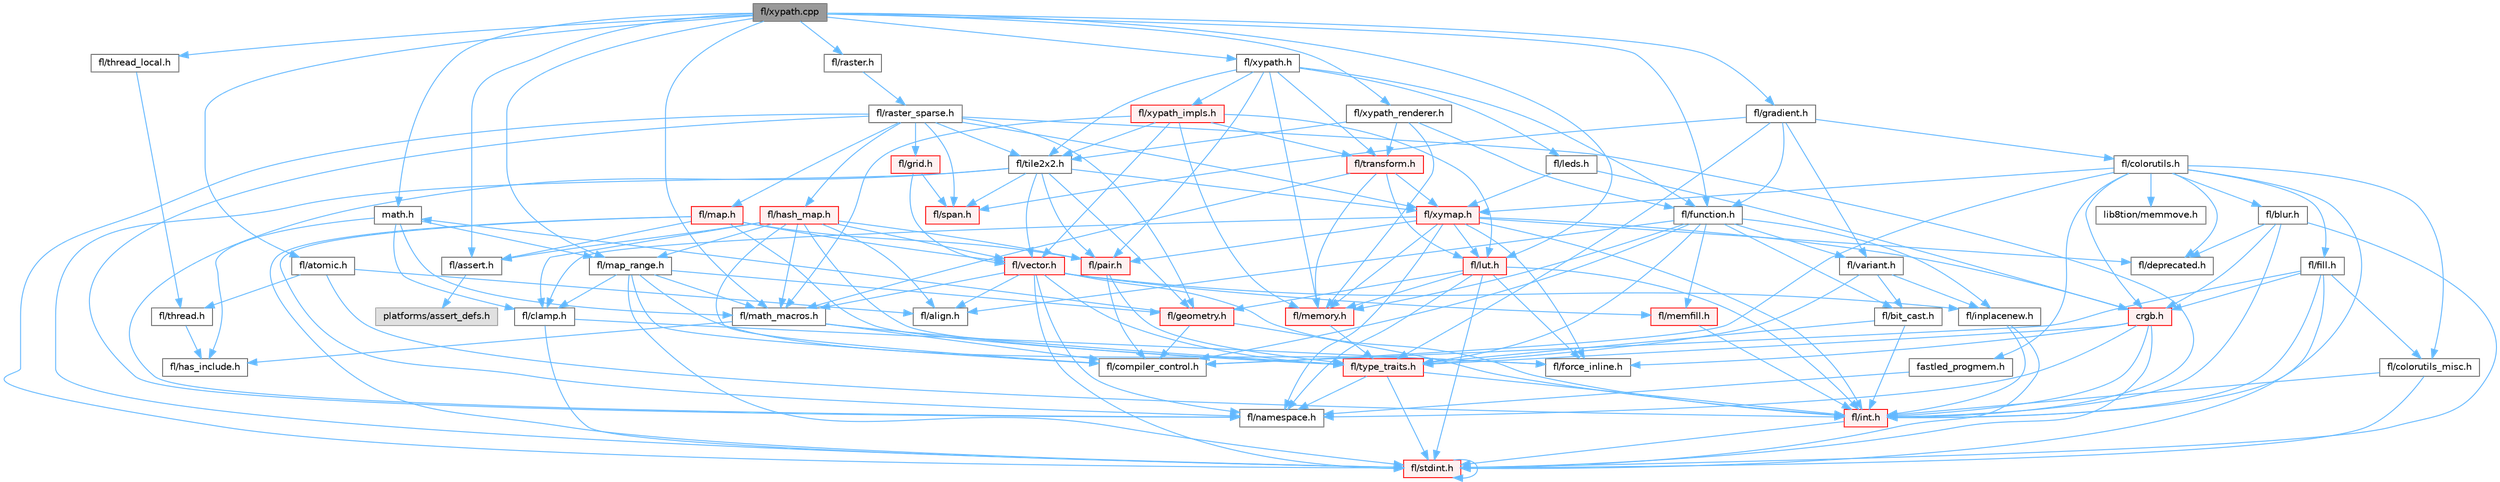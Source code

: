 digraph "fl/xypath.cpp"
{
 // INTERACTIVE_SVG=YES
 // LATEX_PDF_SIZE
  bgcolor="transparent";
  edge [fontname=Helvetica,fontsize=10,labelfontname=Helvetica,labelfontsize=10];
  node [fontname=Helvetica,fontsize=10,shape=box,height=0.2,width=0.4];
  Node1 [id="Node000001",label="fl/xypath.cpp",height=0.2,width=0.4,color="gray40", fillcolor="grey60", style="filled", fontcolor="black",tooltip=" "];
  Node1 -> Node2 [id="edge1_Node000001_Node000002",color="steelblue1",style="solid",tooltip=" "];
  Node2 [id="Node000002",label="math.h",height=0.2,width=0.4,color="grey40", fillcolor="white", style="filled",URL="$df/db1/math_8h.html",tooltip=" "];
  Node2 -> Node3 [id="edge2_Node000002_Node000003",color="steelblue1",style="solid",tooltip=" "];
  Node3 [id="Node000003",label="fl/has_include.h",height=0.2,width=0.4,color="grey40", fillcolor="white", style="filled",URL="$da/d99/has__include_8h.html",tooltip=" "];
  Node2 -> Node4 [id="edge3_Node000002_Node000004",color="steelblue1",style="solid",tooltip=" "];
  Node4 [id="Node000004",label="fl/clamp.h",height=0.2,width=0.4,color="grey40", fillcolor="white", style="filled",URL="$d6/dd3/clamp_8h.html",tooltip=" "];
  Node4 -> Node5 [id="edge4_Node000004_Node000005",color="steelblue1",style="solid",tooltip=" "];
  Node5 [id="Node000005",label="fl/stdint.h",height=0.2,width=0.4,color="red", fillcolor="#FFF0F0", style="filled",URL="$df/dd8/stdint_8h.html",tooltip=" "];
  Node5 -> Node5 [id="edge5_Node000005_Node000005",color="steelblue1",style="solid",tooltip=" "];
  Node4 -> Node7 [id="edge6_Node000004_Node000007",color="steelblue1",style="solid",tooltip=" "];
  Node7 [id="Node000007",label="fl/force_inline.h",height=0.2,width=0.4,color="grey40", fillcolor="white", style="filled",URL="$d4/d64/force__inline_8h.html",tooltip=" "];
  Node2 -> Node8 [id="edge7_Node000002_Node000008",color="steelblue1",style="solid",tooltip=" "];
  Node8 [id="Node000008",label="fl/map_range.h",height=0.2,width=0.4,color="grey40", fillcolor="white", style="filled",URL="$d1/d47/map__range_8h.html",tooltip=" "];
  Node8 -> Node5 [id="edge8_Node000008_Node000005",color="steelblue1",style="solid",tooltip=" "];
  Node8 -> Node4 [id="edge9_Node000008_Node000004",color="steelblue1",style="solid",tooltip=" "];
  Node8 -> Node7 [id="edge10_Node000008_Node000007",color="steelblue1",style="solid",tooltip=" "];
  Node8 -> Node9 [id="edge11_Node000008_Node000009",color="steelblue1",style="solid",tooltip=" "];
  Node9 [id="Node000009",label="fl/math_macros.h",height=0.2,width=0.4,color="grey40", fillcolor="white", style="filled",URL="$d8/db8/math__macros_8h.html",tooltip=" "];
  Node9 -> Node3 [id="edge12_Node000009_Node000003",color="steelblue1",style="solid",tooltip=" "];
  Node9 -> Node10 [id="edge13_Node000009_Node000010",color="steelblue1",style="solid",tooltip=" "];
  Node10 [id="Node000010",label="fl/compiler_control.h",height=0.2,width=0.4,color="grey40", fillcolor="white", style="filled",URL="$d4/d54/compiler__control_8h.html",tooltip=" "];
  Node9 -> Node11 [id="edge14_Node000009_Node000011",color="steelblue1",style="solid",tooltip=" "];
  Node11 [id="Node000011",label="fl/type_traits.h",height=0.2,width=0.4,color="red", fillcolor="#FFF0F0", style="filled",URL="$df/d63/type__traits_8h.html",tooltip=" "];
  Node11 -> Node5 [id="edge15_Node000011_Node000005",color="steelblue1",style="solid",tooltip=" "];
  Node11 -> Node18 [id="edge16_Node000011_Node000018",color="steelblue1",style="solid",tooltip=" "];
  Node18 [id="Node000018",label="fl/namespace.h",height=0.2,width=0.4,color="grey40", fillcolor="white", style="filled",URL="$df/d2a/namespace_8h.html",tooltip="Implements the FastLED namespace macros."];
  Node11 -> Node14 [id="edge17_Node000011_Node000014",color="steelblue1",style="solid",tooltip=" "];
  Node14 [id="Node000014",label="fl/int.h",height=0.2,width=0.4,color="red", fillcolor="#FFF0F0", style="filled",URL="$d3/d7e/int_8h.html",tooltip=" "];
  Node14 -> Node5 [id="edge18_Node000014_Node000005",color="steelblue1",style="solid",tooltip=" "];
  Node8 -> Node10 [id="edge19_Node000008_Node000010",color="steelblue1",style="solid",tooltip=" "];
  Node8 -> Node16 [id="edge20_Node000008_Node000016",color="steelblue1",style="solid",tooltip=" "];
  Node16 [id="Node000016",label="fl/geometry.h",height=0.2,width=0.4,color="red", fillcolor="#FFF0F0", style="filled",URL="$d4/d67/geometry_8h.html",tooltip=" "];
  Node16 -> Node14 [id="edge21_Node000016_Node000014",color="steelblue1",style="solid",tooltip=" "];
  Node16 -> Node2 [id="edge22_Node000016_Node000002",color="steelblue1",style="solid",tooltip=" "];
  Node16 -> Node10 [id="edge23_Node000016_Node000010",color="steelblue1",style="solid",tooltip=" "];
  Node2 -> Node9 [id="edge24_Node000002_Node000009",color="steelblue1",style="solid",tooltip=" "];
  Node1 -> Node51 [id="edge25_Node000001_Node000051",color="steelblue1",style="solid",tooltip=" "];
  Node51 [id="Node000051",label="fl/assert.h",height=0.2,width=0.4,color="grey40", fillcolor="white", style="filled",URL="$dc/da7/assert_8h.html",tooltip=" "];
  Node51 -> Node52 [id="edge26_Node000051_Node000052",color="steelblue1",style="solid",tooltip=" "];
  Node52 [id="Node000052",label="platforms/assert_defs.h",height=0.2,width=0.4,color="grey60", fillcolor="#E0E0E0", style="filled",tooltip=" "];
  Node1 -> Node53 [id="edge27_Node000001_Node000053",color="steelblue1",style="solid",tooltip=" "];
  Node53 [id="Node000053",label="fl/function.h",height=0.2,width=0.4,color="grey40", fillcolor="white", style="filled",URL="$dd/d67/function_8h.html",tooltip=" "];
  Node53 -> Node19 [id="edge28_Node000053_Node000019",color="steelblue1",style="solid",tooltip=" "];
  Node19 [id="Node000019",label="fl/memory.h",height=0.2,width=0.4,color="red", fillcolor="#FFF0F0", style="filled",URL="$dc/d18/memory_8h.html",tooltip=" "];
  Node19 -> Node11 [id="edge29_Node000019_Node000011",color="steelblue1",style="solid",tooltip=" "];
  Node53 -> Node11 [id="edge30_Node000053_Node000011",color="steelblue1",style="solid",tooltip=" "];
  Node53 -> Node10 [id="edge31_Node000053_Node000010",color="steelblue1",style="solid",tooltip=" "];
  Node53 -> Node36 [id="edge32_Node000053_Node000036",color="steelblue1",style="solid",tooltip=" "];
  Node36 [id="Node000036",label="fl/variant.h",height=0.2,width=0.4,color="grey40", fillcolor="white", style="filled",URL="$d6/d10/variant_8h.html",tooltip=" "];
  Node36 -> Node30 [id="edge33_Node000036_Node000030",color="steelblue1",style="solid",tooltip=" "];
  Node30 [id="Node000030",label="fl/inplacenew.h",height=0.2,width=0.4,color="grey40", fillcolor="white", style="filled",URL="$db/d36/inplacenew_8h.html",tooltip=" "];
  Node30 -> Node5 [id="edge34_Node000030_Node000005",color="steelblue1",style="solid",tooltip=" "];
  Node30 -> Node14 [id="edge35_Node000030_Node000014",color="steelblue1",style="solid",tooltip=" "];
  Node36 -> Node11 [id="edge36_Node000036_Node000011",color="steelblue1",style="solid",tooltip=" "];
  Node36 -> Node33 [id="edge37_Node000036_Node000033",color="steelblue1",style="solid",tooltip=" "];
  Node33 [id="Node000033",label="fl/bit_cast.h",height=0.2,width=0.4,color="grey40", fillcolor="white", style="filled",URL="$df/d72/bit__cast_8h.html",tooltip=" "];
  Node33 -> Node11 [id="edge38_Node000033_Node000011",color="steelblue1",style="solid",tooltip=" "];
  Node33 -> Node14 [id="edge39_Node000033_Node000014",color="steelblue1",style="solid",tooltip=" "];
  Node53 -> Node31 [id="edge40_Node000053_Node000031",color="steelblue1",style="solid",tooltip=" "];
  Node31 [id="Node000031",label="fl/memfill.h",height=0.2,width=0.4,color="red", fillcolor="#FFF0F0", style="filled",URL="$d0/dda/memfill_8h.html",tooltip=" "];
  Node31 -> Node14 [id="edge41_Node000031_Node000014",color="steelblue1",style="solid",tooltip=" "];
  Node53 -> Node30 [id="edge42_Node000053_Node000030",color="steelblue1",style="solid",tooltip=" "];
  Node53 -> Node33 [id="edge43_Node000053_Node000033",color="steelblue1",style="solid",tooltip=" "];
  Node53 -> Node43 [id="edge44_Node000053_Node000043",color="steelblue1",style="solid",tooltip=" "];
  Node43 [id="Node000043",label="fl/align.h",height=0.2,width=0.4,color="grey40", fillcolor="white", style="filled",URL="$d1/ddf/align_8h.html",tooltip=" "];
  Node1 -> Node54 [id="edge45_Node000001_Node000054",color="steelblue1",style="solid",tooltip=" "];
  Node54 [id="Node000054",label="fl/gradient.h",height=0.2,width=0.4,color="grey40", fillcolor="white", style="filled",URL="$db/dfe/gradient_8h.html",tooltip=" "];
  Node54 -> Node55 [id="edge46_Node000054_Node000055",color="steelblue1",style="solid",tooltip=" "];
  Node55 [id="Node000055",label="fl/colorutils.h",height=0.2,width=0.4,color="grey40", fillcolor="white", style="filled",URL="$d7/df9/fl_2colorutils_8h.html",tooltip="Utility functions for color fill, palettes, blending, and more."];
  Node55 -> Node14 [id="edge47_Node000055_Node000014",color="steelblue1",style="solid",tooltip=" "];
  Node55 -> Node56 [id="edge48_Node000055_Node000056",color="steelblue1",style="solid",tooltip=" "];
  Node56 [id="Node000056",label="crgb.h",height=0.2,width=0.4,color="red", fillcolor="#FFF0F0", style="filled",URL="$db/dd1/crgb_8h.html",tooltip="Defines the red, green, and blue (RGB) pixel struct."];
  Node56 -> Node5 [id="edge49_Node000056_Node000005",color="steelblue1",style="solid",tooltip=" "];
  Node56 -> Node14 [id="edge50_Node000056_Node000014",color="steelblue1",style="solid",tooltip=" "];
  Node56 -> Node18 [id="edge51_Node000056_Node000018",color="steelblue1",style="solid",tooltip=" "];
  Node56 -> Node7 [id="edge52_Node000056_Node000007",color="steelblue1",style="solid",tooltip=" "];
  Node56 -> Node11 [id="edge53_Node000056_Node000011",color="steelblue1",style="solid",tooltip=" "];
  Node55 -> Node63 [id="edge54_Node000055_Node000063",color="steelblue1",style="solid",tooltip=" "];
  Node63 [id="Node000063",label="fastled_progmem.h",height=0.2,width=0.4,color="grey40", fillcolor="white", style="filled",URL="$df/dab/fastled__progmem_8h.html",tooltip="Wrapper definitions to allow seamless use of PROGMEM in environments that have it."];
  Node63 -> Node18 [id="edge55_Node000063_Node000018",color="steelblue1",style="solid",tooltip=" "];
  Node55 -> Node64 [id="edge56_Node000055_Node000064",color="steelblue1",style="solid",tooltip=" "];
  Node64 [id="Node000064",label="fl/blur.h",height=0.2,width=0.4,color="grey40", fillcolor="white", style="filled",URL="$d4/df5/blur_8h.html",tooltip=" "];
  Node64 -> Node5 [id="edge57_Node000064_Node000005",color="steelblue1",style="solid",tooltip=" "];
  Node64 -> Node14 [id="edge58_Node000064_Node000014",color="steelblue1",style="solid",tooltip=" "];
  Node64 -> Node56 [id="edge59_Node000064_Node000056",color="steelblue1",style="solid",tooltip=" "];
  Node64 -> Node37 [id="edge60_Node000064_Node000037",color="steelblue1",style="solid",tooltip=" "];
  Node37 [id="Node000037",label="fl/deprecated.h",height=0.2,width=0.4,color="grey40", fillcolor="white", style="filled",URL="$d4/dce/deprecated_8h.html",tooltip=" "];
  Node55 -> Node65 [id="edge61_Node000055_Node000065",color="steelblue1",style="solid",tooltip=" "];
  Node65 [id="Node000065",label="fl/colorutils_misc.h",height=0.2,width=0.4,color="grey40", fillcolor="white", style="filled",URL="$dd/db2/colorutils__misc_8h.html",tooltip=" "];
  Node65 -> Node5 [id="edge62_Node000065_Node000005",color="steelblue1",style="solid",tooltip=" "];
  Node65 -> Node14 [id="edge63_Node000065_Node000014",color="steelblue1",style="solid",tooltip=" "];
  Node55 -> Node37 [id="edge64_Node000055_Node000037",color="steelblue1",style="solid",tooltip=" "];
  Node55 -> Node66 [id="edge65_Node000055_Node000066",color="steelblue1",style="solid",tooltip=" "];
  Node66 [id="Node000066",label="fl/fill.h",height=0.2,width=0.4,color="grey40", fillcolor="white", style="filled",URL="$d2/d78/fill_8h.html",tooltip=" "];
  Node66 -> Node56 [id="edge66_Node000066_Node000056",color="steelblue1",style="solid",tooltip=" "];
  Node66 -> Node65 [id="edge67_Node000066_Node000065",color="steelblue1",style="solid",tooltip=" "];
  Node66 -> Node14 [id="edge68_Node000066_Node000014",color="steelblue1",style="solid",tooltip=" "];
  Node66 -> Node5 [id="edge69_Node000066_Node000005",color="steelblue1",style="solid",tooltip=" "];
  Node66 -> Node10 [id="edge70_Node000066_Node000010",color="steelblue1",style="solid",tooltip=" "];
  Node55 -> Node67 [id="edge71_Node000055_Node000067",color="steelblue1",style="solid",tooltip=" "];
  Node67 [id="Node000067",label="fl/xymap.h",height=0.2,width=0.4,color="red", fillcolor="#FFF0F0", style="filled",URL="$da/d61/xymap_8h.html",tooltip=" "];
  Node67 -> Node14 [id="edge72_Node000067_Node000014",color="steelblue1",style="solid",tooltip=" "];
  Node67 -> Node18 [id="edge73_Node000067_Node000018",color="steelblue1",style="solid",tooltip=" "];
  Node67 -> Node7 [id="edge74_Node000067_Node000007",color="steelblue1",style="solid",tooltip=" "];
  Node67 -> Node68 [id="edge75_Node000067_Node000068",color="steelblue1",style="solid",tooltip=" "];
  Node68 [id="Node000068",label="fl/pair.h",height=0.2,width=0.4,color="red", fillcolor="#FFF0F0", style="filled",URL="$d3/d41/pair_8h.html",tooltip=" "];
  Node68 -> Node10 [id="edge76_Node000068_Node000010",color="steelblue1",style="solid",tooltip=" "];
  Node68 -> Node11 [id="edge77_Node000068_Node000011",color="steelblue1",style="solid",tooltip=" "];
  Node67 -> Node56 [id="edge78_Node000067_Node000056",color="steelblue1",style="solid",tooltip=" "];
  Node67 -> Node4 [id="edge79_Node000067_Node000004",color="steelblue1",style="solid",tooltip=" "];
  Node67 -> Node69 [id="edge80_Node000067_Node000069",color="steelblue1",style="solid",tooltip=" "];
  Node69 [id="Node000069",label="fl/lut.h",height=0.2,width=0.4,color="red", fillcolor="#FFF0F0", style="filled",URL="$db/d54/lut_8h.html",tooltip=" "];
  Node69 -> Node7 [id="edge81_Node000069_Node000007",color="steelblue1",style="solid",tooltip=" "];
  Node69 -> Node19 [id="edge82_Node000069_Node000019",color="steelblue1",style="solid",tooltip=" "];
  Node69 -> Node5 [id="edge83_Node000069_Node000005",color="steelblue1",style="solid",tooltip=" "];
  Node69 -> Node14 [id="edge84_Node000069_Node000014",color="steelblue1",style="solid",tooltip=" "];
  Node69 -> Node16 [id="edge85_Node000069_Node000016",color="steelblue1",style="solid",tooltip=" "];
  Node69 -> Node18 [id="edge86_Node000069_Node000018",color="steelblue1",style="solid",tooltip=" "];
  Node67 -> Node19 [id="edge87_Node000067_Node000019",color="steelblue1",style="solid",tooltip=" "];
  Node67 -> Node37 [id="edge88_Node000067_Node000037",color="steelblue1",style="solid",tooltip=" "];
  Node55 -> Node71 [id="edge89_Node000055_Node000071",color="steelblue1",style="solid",tooltip=" "];
  Node71 [id="Node000071",label="lib8tion/memmove.h",height=0.2,width=0.4,color="grey40", fillcolor="white", style="filled",URL="$d9/d72/memmove_8h.html",tooltip=" "];
  Node55 -> Node10 [id="edge90_Node000055_Node000010",color="steelblue1",style="solid",tooltip=" "];
  Node54 -> Node53 [id="edge91_Node000054_Node000053",color="steelblue1",style="solid",tooltip=" "];
  Node54 -> Node49 [id="edge92_Node000054_Node000049",color="steelblue1",style="solid",tooltip=" "];
  Node49 [id="Node000049",label="fl/span.h",height=0.2,width=0.4,color="red", fillcolor="#FFF0F0", style="filled",URL="$d4/d7a/span_8h.html",tooltip=" "];
  Node54 -> Node11 [id="edge93_Node000054_Node000011",color="steelblue1",style="solid",tooltip=" "];
  Node54 -> Node36 [id="edge94_Node000054_Node000036",color="steelblue1",style="solid",tooltip=" "];
  Node1 -> Node69 [id="edge95_Node000001_Node000069",color="steelblue1",style="solid",tooltip=" "];
  Node1 -> Node8 [id="edge96_Node000001_Node000008",color="steelblue1",style="solid",tooltip=" "];
  Node1 -> Node9 [id="edge97_Node000001_Node000009",color="steelblue1",style="solid",tooltip=" "];
  Node1 -> Node72 [id="edge98_Node000001_Node000072",color="steelblue1",style="solid",tooltip=" "];
  Node72 [id="Node000072",label="fl/raster.h",height=0.2,width=0.4,color="grey40", fillcolor="white", style="filled",URL="$d1/d1e/raster_8h.html",tooltip=" "];
  Node72 -> Node73 [id="edge99_Node000072_Node000073",color="steelblue1",style="solid",tooltip=" "];
  Node73 [id="Node000073",label="fl/raster_sparse.h",height=0.2,width=0.4,color="grey40", fillcolor="white", style="filled",URL="$d4/df9/raster__sparse_8h.html",tooltip=" "];
  Node73 -> Node5 [id="edge100_Node000073_Node000005",color="steelblue1",style="solid",tooltip=" "];
  Node73 -> Node14 [id="edge101_Node000073_Node000014",color="steelblue1",style="solid",tooltip=" "];
  Node73 -> Node16 [id="edge102_Node000073_Node000016",color="steelblue1",style="solid",tooltip=" "];
  Node73 -> Node74 [id="edge103_Node000073_Node000074",color="steelblue1",style="solid",tooltip=" "];
  Node74 [id="Node000074",label="fl/grid.h",height=0.2,width=0.4,color="red", fillcolor="#FFF0F0", style="filled",URL="$da/d15/grid_8h.html",tooltip=" "];
  Node74 -> Node49 [id="edge104_Node000074_Node000049",color="steelblue1",style="solid",tooltip=" "];
  Node74 -> Node46 [id="edge105_Node000074_Node000046",color="steelblue1",style="solid",tooltip=" "];
  Node46 [id="Node000046",label="fl/vector.h",height=0.2,width=0.4,color="red", fillcolor="#FFF0F0", style="filled",URL="$d6/d68/vector_8h.html",tooltip=" "];
  Node46 -> Node5 [id="edge106_Node000046_Node000005",color="steelblue1",style="solid",tooltip=" "];
  Node46 -> Node14 [id="edge107_Node000046_Node000014",color="steelblue1",style="solid",tooltip=" "];
  Node46 -> Node9 [id="edge108_Node000046_Node000009",color="steelblue1",style="solid",tooltip=" "];
  Node46 -> Node31 [id="edge109_Node000046_Node000031",color="steelblue1",style="solid",tooltip=" "];
  Node46 -> Node18 [id="edge110_Node000046_Node000018",color="steelblue1",style="solid",tooltip=" "];
  Node46 -> Node11 [id="edge111_Node000046_Node000011",color="steelblue1",style="solid",tooltip=" "];
  Node46 -> Node30 [id="edge112_Node000046_Node000030",color="steelblue1",style="solid",tooltip=" "];
  Node46 -> Node43 [id="edge113_Node000046_Node000043",color="steelblue1",style="solid",tooltip=" "];
  Node73 -> Node75 [id="edge114_Node000073_Node000075",color="steelblue1",style="solid",tooltip=" "];
  Node75 [id="Node000075",label="fl/hash_map.h",height=0.2,width=0.4,color="red", fillcolor="#FFF0F0", style="filled",URL="$d6/d13/hash__map_8h.html",tooltip=" "];
  Node75 -> Node51 [id="edge115_Node000075_Node000051",color="steelblue1",style="solid",tooltip=" "];
  Node75 -> Node4 [id="edge116_Node000075_Node000004",color="steelblue1",style="solid",tooltip=" "];
  Node75 -> Node8 [id="edge117_Node000075_Node000008",color="steelblue1",style="solid",tooltip=" "];
  Node75 -> Node68 [id="edge118_Node000075_Node000068",color="steelblue1",style="solid",tooltip=" "];
  Node75 -> Node11 [id="edge119_Node000075_Node000011",color="steelblue1",style="solid",tooltip=" "];
  Node75 -> Node46 [id="edge120_Node000075_Node000046",color="steelblue1",style="solid",tooltip=" "];
  Node75 -> Node43 [id="edge121_Node000075_Node000043",color="steelblue1",style="solid",tooltip=" "];
  Node75 -> Node10 [id="edge122_Node000075_Node000010",color="steelblue1",style="solid",tooltip=" "];
  Node75 -> Node9 [id="edge123_Node000075_Node000009",color="steelblue1",style="solid",tooltip=" "];
  Node73 -> Node81 [id="edge124_Node000073_Node000081",color="steelblue1",style="solid",tooltip=" "];
  Node81 [id="Node000081",label="fl/map.h",height=0.2,width=0.4,color="red", fillcolor="#FFF0F0", style="filled",URL="$dc/db7/map_8h.html",tooltip=" "];
  Node81 -> Node5 [id="edge125_Node000081_Node000005",color="steelblue1",style="solid",tooltip=" "];
  Node81 -> Node51 [id="edge126_Node000081_Node000051",color="steelblue1",style="solid",tooltip=" "];
  Node81 -> Node18 [id="edge127_Node000081_Node000018",color="steelblue1",style="solid",tooltip=" "];
  Node81 -> Node68 [id="edge128_Node000081_Node000068",color="steelblue1",style="solid",tooltip=" "];
  Node81 -> Node11 [id="edge129_Node000081_Node000011",color="steelblue1",style="solid",tooltip=" "];
  Node81 -> Node46 [id="edge130_Node000081_Node000046",color="steelblue1",style="solid",tooltip=" "];
  Node73 -> Node18 [id="edge131_Node000073_Node000018",color="steelblue1",style="solid",tooltip=" "];
  Node73 -> Node49 [id="edge132_Node000073_Node000049",color="steelblue1",style="solid",tooltip=" "];
  Node73 -> Node88 [id="edge133_Node000073_Node000088",color="steelblue1",style="solid",tooltip=" "];
  Node88 [id="Node000088",label="fl/tile2x2.h",height=0.2,width=0.4,color="grey40", fillcolor="white", style="filled",URL="$d2/db4/tile2x2_8h.html",tooltip=" "];
  Node88 -> Node5 [id="edge134_Node000088_Node000005",color="steelblue1",style="solid",tooltip=" "];
  Node88 -> Node16 [id="edge135_Node000088_Node000016",color="steelblue1",style="solid",tooltip=" "];
  Node88 -> Node18 [id="edge136_Node000088_Node000018",color="steelblue1",style="solid",tooltip=" "];
  Node88 -> Node68 [id="edge137_Node000088_Node000068",color="steelblue1",style="solid",tooltip=" "];
  Node88 -> Node49 [id="edge138_Node000088_Node000049",color="steelblue1",style="solid",tooltip=" "];
  Node88 -> Node67 [id="edge139_Node000088_Node000067",color="steelblue1",style="solid",tooltip=" "];
  Node88 -> Node46 [id="edge140_Node000088_Node000046",color="steelblue1",style="solid",tooltip=" "];
  Node73 -> Node67 [id="edge141_Node000073_Node000067",color="steelblue1",style="solid",tooltip=" "];
  Node1 -> Node89 [id="edge142_Node000001_Node000089",color="steelblue1",style="solid",tooltip=" "];
  Node89 [id="Node000089",label="fl/xypath.h",height=0.2,width=0.4,color="grey40", fillcolor="white", style="filled",URL="$d5/df2/xypath_8h.html",tooltip=" "];
  Node89 -> Node53 [id="edge143_Node000089_Node000053",color="steelblue1",style="solid",tooltip=" "];
  Node89 -> Node90 [id="edge144_Node000089_Node000090",color="steelblue1",style="solid",tooltip=" "];
  Node90 [id="Node000090",label="fl/leds.h",height=0.2,width=0.4,color="grey40", fillcolor="white", style="filled",URL="$da/d78/leds_8h.html",tooltip=" "];
  Node90 -> Node56 [id="edge145_Node000090_Node000056",color="steelblue1",style="solid",tooltip=" "];
  Node90 -> Node67 [id="edge146_Node000090_Node000067",color="steelblue1",style="solid",tooltip=" "];
  Node89 -> Node68 [id="edge147_Node000089_Node000068",color="steelblue1",style="solid",tooltip=" "];
  Node89 -> Node19 [id="edge148_Node000089_Node000019",color="steelblue1",style="solid",tooltip=" "];
  Node89 -> Node88 [id="edge149_Node000089_Node000088",color="steelblue1",style="solid",tooltip=" "];
  Node89 -> Node91 [id="edge150_Node000089_Node000091",color="steelblue1",style="solid",tooltip=" "];
  Node91 [id="Node000091",label="fl/transform.h",height=0.2,width=0.4,color="red", fillcolor="#FFF0F0", style="filled",URL="$d2/d80/transform_8h.html",tooltip=" "];
  Node91 -> Node69 [id="edge151_Node000091_Node000069",color="steelblue1",style="solid",tooltip=" "];
  Node91 -> Node9 [id="edge152_Node000091_Node000009",color="steelblue1",style="solid",tooltip=" "];
  Node91 -> Node19 [id="edge153_Node000091_Node000019",color="steelblue1",style="solid",tooltip=" "];
  Node91 -> Node67 [id="edge154_Node000091_Node000067",color="steelblue1",style="solid",tooltip=" "];
  Node89 -> Node92 [id="edge155_Node000089_Node000092",color="steelblue1",style="solid",tooltip=" "];
  Node92 [id="Node000092",label="fl/xypath_impls.h",height=0.2,width=0.4,color="red", fillcolor="#FFF0F0", style="filled",URL="$d8/d5f/xypath__impls_8h.html",tooltip=" "];
  Node92 -> Node69 [id="edge156_Node000092_Node000069",color="steelblue1",style="solid",tooltip=" "];
  Node92 -> Node9 [id="edge157_Node000092_Node000009",color="steelblue1",style="solid",tooltip=" "];
  Node92 -> Node19 [id="edge158_Node000092_Node000019",color="steelblue1",style="solid",tooltip=" "];
  Node92 -> Node88 [id="edge159_Node000092_Node000088",color="steelblue1",style="solid",tooltip=" "];
  Node92 -> Node91 [id="edge160_Node000092_Node000091",color="steelblue1",style="solid",tooltip=" "];
  Node92 -> Node46 [id="edge161_Node000092_Node000046",color="steelblue1",style="solid",tooltip=" "];
  Node1 -> Node93 [id="edge162_Node000001_Node000093",color="steelblue1",style="solid",tooltip=" "];
  Node93 [id="Node000093",label="fl/xypath_renderer.h",height=0.2,width=0.4,color="grey40", fillcolor="white", style="filled",URL="$d2/d88/xypath__renderer_8h.html",tooltip=" "];
  Node93 -> Node53 [id="edge163_Node000093_Node000053",color="steelblue1",style="solid",tooltip=" "];
  Node93 -> Node19 [id="edge164_Node000093_Node000019",color="steelblue1",style="solid",tooltip=" "];
  Node93 -> Node88 [id="edge165_Node000093_Node000088",color="steelblue1",style="solid",tooltip=" "];
  Node93 -> Node91 [id="edge166_Node000093_Node000091",color="steelblue1",style="solid",tooltip=" "];
  Node1 -> Node41 [id="edge167_Node000001_Node000041",color="steelblue1",style="solid",tooltip=" "];
  Node41 [id="Node000041",label="fl/atomic.h",height=0.2,width=0.4,color="grey40", fillcolor="white", style="filled",URL="$dd/d02/atomic_8h.html",tooltip=" "];
  Node41 -> Node42 [id="edge168_Node000041_Node000042",color="steelblue1",style="solid",tooltip=" "];
  Node42 [id="Node000042",label="fl/thread.h",height=0.2,width=0.4,color="grey40", fillcolor="white", style="filled",URL="$db/dd5/thread_8h.html",tooltip=" "];
  Node42 -> Node3 [id="edge169_Node000042_Node000003",color="steelblue1",style="solid",tooltip=" "];
  Node41 -> Node14 [id="edge170_Node000041_Node000014",color="steelblue1",style="solid",tooltip=" "];
  Node41 -> Node43 [id="edge171_Node000041_Node000043",color="steelblue1",style="solid",tooltip=" "];
  Node1 -> Node94 [id="edge172_Node000001_Node000094",color="steelblue1",style="solid",tooltip=" "];
  Node94 [id="Node000094",label="fl/thread_local.h",height=0.2,width=0.4,color="grey40", fillcolor="white", style="filled",URL="$d8/d7a/thread__local_8h.html",tooltip=" "];
  Node94 -> Node42 [id="edge173_Node000094_Node000042",color="steelblue1",style="solid",tooltip=" "];
}
